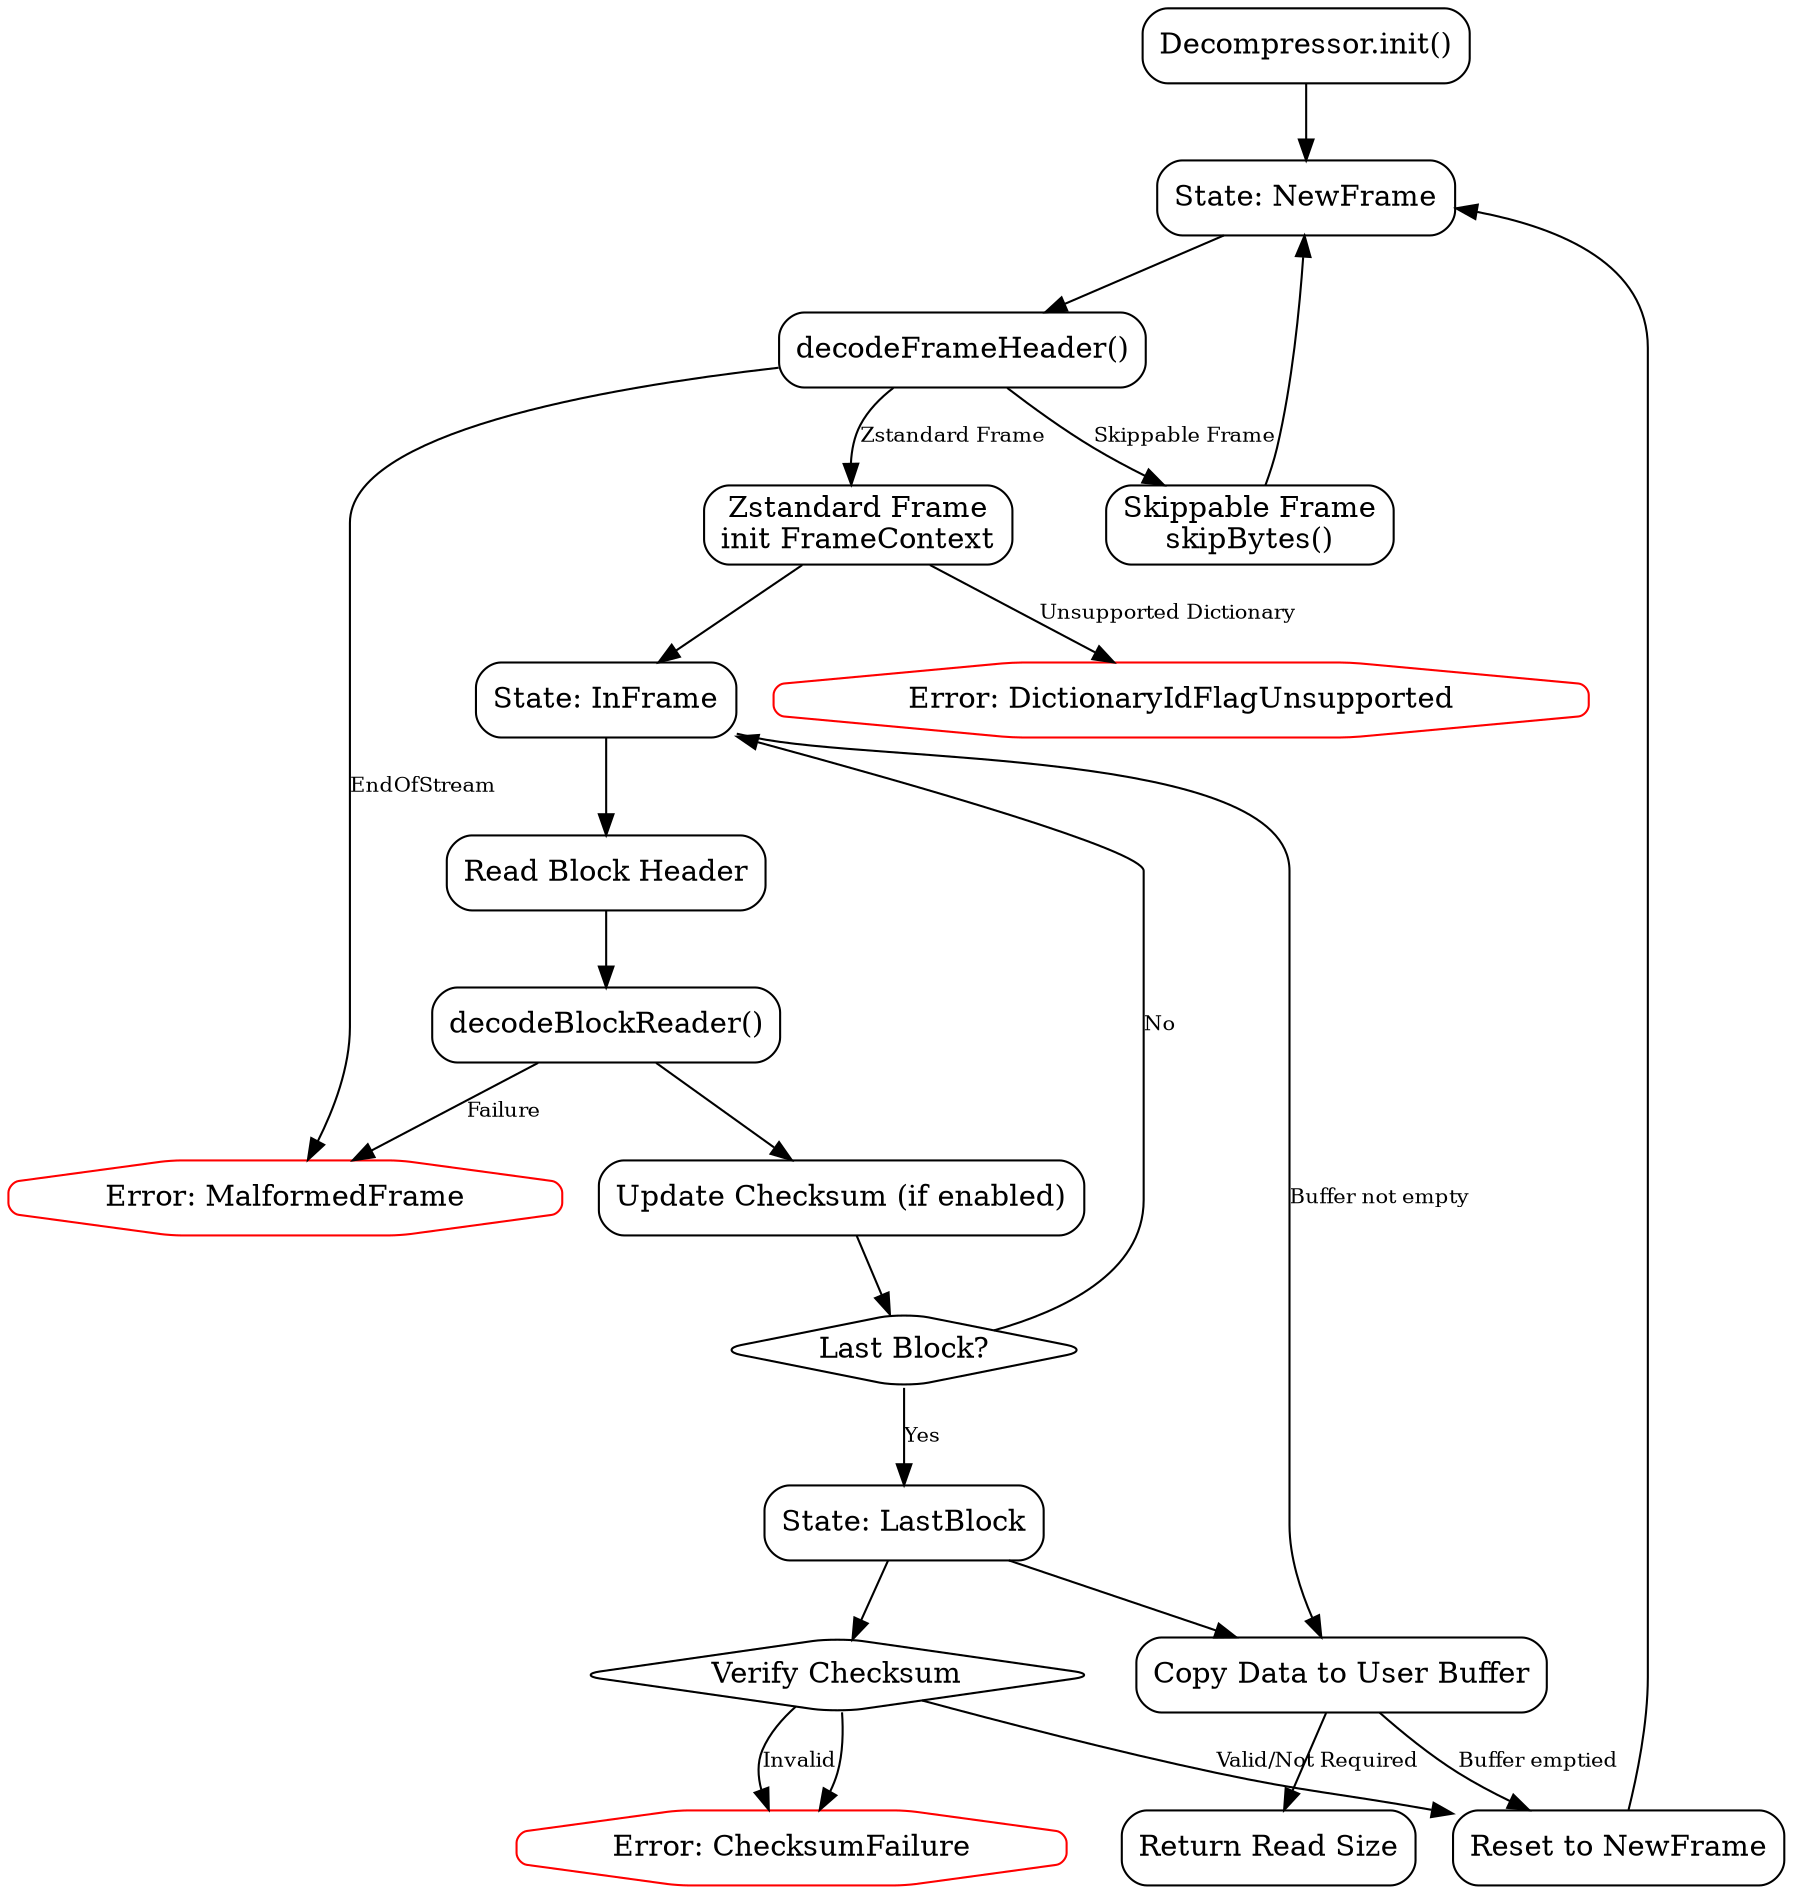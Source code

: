 
digraph Decompressor {
    node [shape=rectangle, style=rounded];
    edge [fontsize=10];

    start [label="Decompressor.init()"];
    new_frame [label="State: NewFrame"];
    decode_frame_header [label="decodeFrameHeader()"];
    skippable_frame [label="Skippable Frame\nskipBytes()"];
    zstandard_frame [label="Zstandard Frame\ninit FrameContext"];
    in_frame [label="State: InFrame"];
    read_block_header [label="Read Block Header"];
    decode_block [label="decodeBlockReader()"];
    update_checksum [label="Update Checksum (if enabled)"];
    last_block_check [label="Last Block?";
    shape=diamond];
    last_block_state [label="State: LastBlock"];
    verify_checksum [label="Verify Checksum";
    shape=diamond];
    reset_state [label="Reset to NewFrame"];
    read_buffer [label="Copy Data to User Buffer"];
    end [label="Return Read Size"];

    start -> new_frame;
    new_frame -> decode_frame_header;
    decode_frame_header -> skippable_frame [label="Skippable Frame"];
    decode_frame_header -> zstandard_frame [label="Zstandard Frame"];
    skippable_frame -> new_frame;
    zstandard_frame -> in_frame;
    in_frame -> read_block_header;
    read_block_header -> decode_block;
    decode_block -> update_checksum;
    update_checksum -> last_block_check;
    last_block_check -> in_frame [label="No"];
    last_block_check -> last_block_state [label="Yes"];
    last_block_state -> verify_checksum;
    verify_checksum -> reset_state [label="Valid/Not Required"];
    verify_checksum -> error_checksum_failure [label="Invalid"];
    reset_state -> new_frame;
    in_frame -> read_buffer [label="Buffer not empty"];
    read_buffer -> end;
    last_block_state -> read_buffer;
    read_buffer -> reset_state [label="Buffer emptied"];

    // Error nodes
    error_checksum_failure [label="Error: ChecksumFailure";
    shape=octagon, color=red];
    error_malformed [label="Error: MalformedFrame";
    shape=octagon, color=red];
    error_unsupported [label="Error: DictionaryIdFlagUnsupported";
    shape=octagon, color=red];

    // Error edges
    decode_frame_header -> error_malformed [label="EndOfStream"];
    decode_block -> error_malformed [label="Failure"];
    verify_checksum -> error_checksum_failure;
    zstandard_frame -> error_unsupported [label="Unsupported Dictionary"];
}
